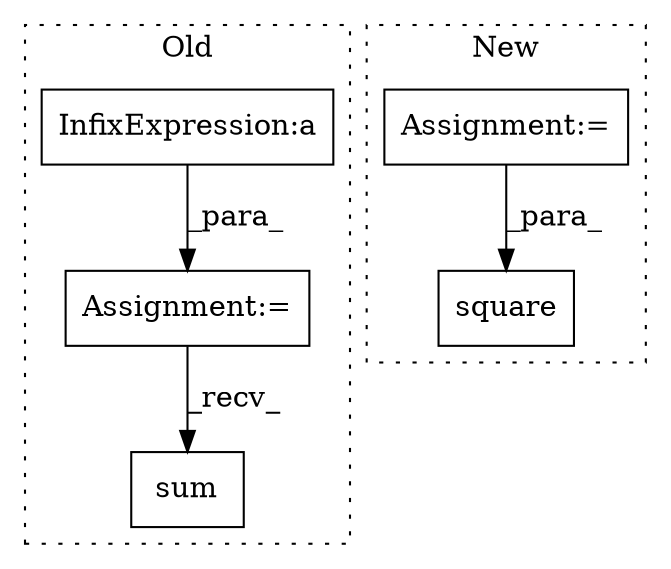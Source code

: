 digraph G {
subgraph cluster0 {
1 [label="sum" a="32" s="9149,9155" l="4,1" shape="box"];
3 [label="InfixExpression:a" a="27" s="8831" l="3" shape="box"];
4 [label="Assignment:=" a="7" s="9051" l="1" shape="box"];
label = "Old";
style="dotted";
}
subgraph cluster1 {
2 [label="square" a="32" s="9180,9189" l="7,1" shape="box"];
5 [label="Assignment:=" a="7" s="9012" l="1" shape="box"];
label = "New";
style="dotted";
}
3 -> 4 [label="_para_"];
4 -> 1 [label="_recv_"];
5 -> 2 [label="_para_"];
}